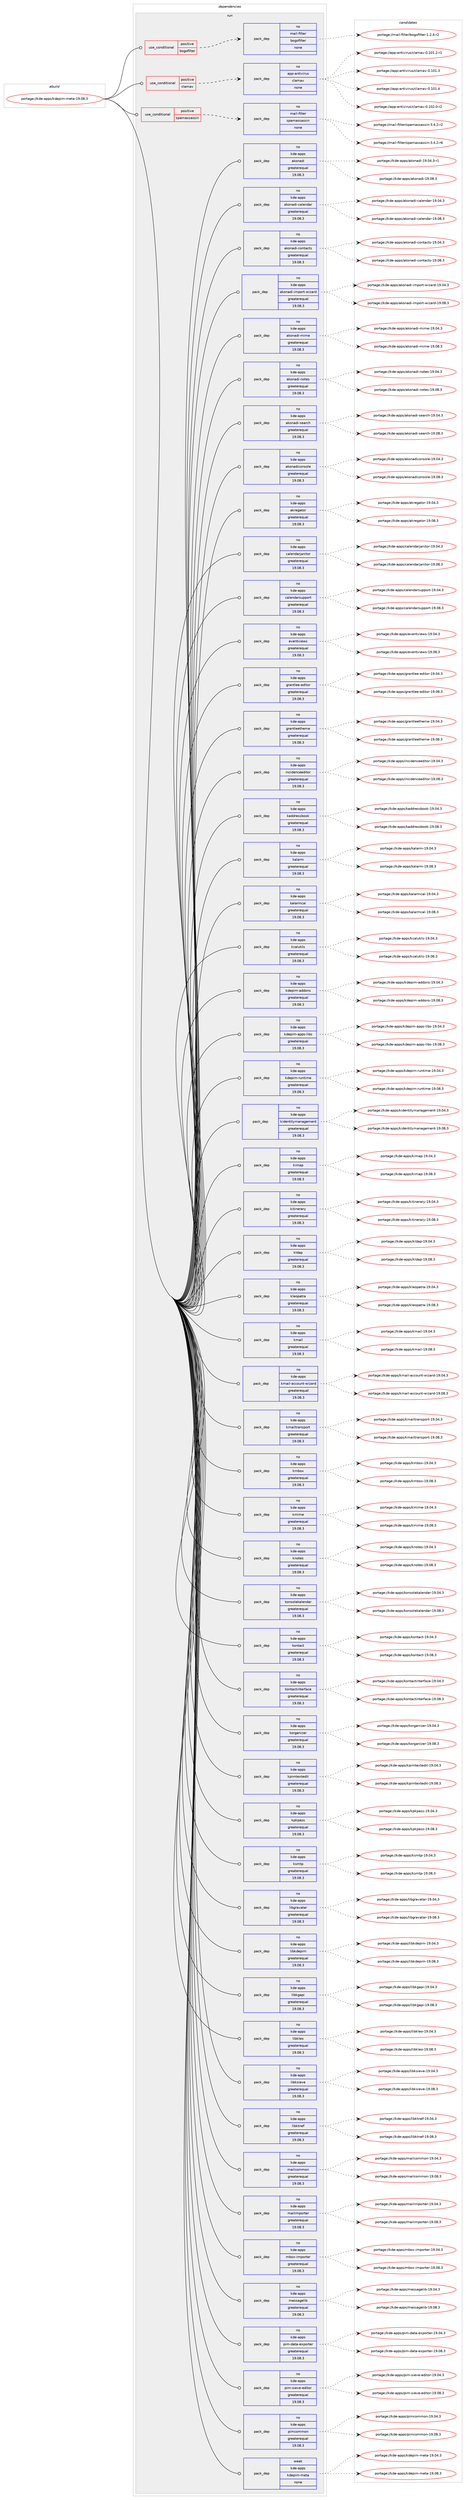 digraph prolog {

# *************
# Graph options
# *************

newrank=true;
concentrate=true;
compound=true;
graph [rankdir=LR,fontname=Helvetica,fontsize=10,ranksep=1.5];#, ranksep=2.5, nodesep=0.2];
edge  [arrowhead=vee];
node  [fontname=Helvetica,fontsize=10];

# **********
# The ebuild
# **********

subgraph cluster_leftcol {
color=gray;
rank=same;
label=<<i>ebuild</i>>;
id [label="portage://kde-apps/kdepim-meta-19.08.3", color=red, width=4, href="../kde-apps/kdepim-meta-19.08.3.svg"];
}

# ****************
# The dependencies
# ****************

subgraph cluster_midcol {
color=gray;
label=<<i>dependencies</i>>;
subgraph cluster_compile {
fillcolor="#eeeeee";
style=filled;
label=<<i>compile</i>>;
}
subgraph cluster_compileandrun {
fillcolor="#eeeeee";
style=filled;
label=<<i>compile and run</i>>;
}
subgraph cluster_run {
fillcolor="#eeeeee";
style=filled;
label=<<i>run</i>>;
subgraph cond75119 {
dependency288712 [label=<<TABLE BORDER="0" CELLBORDER="1" CELLSPACING="0" CELLPADDING="4"><TR><TD ROWSPAN="3" CELLPADDING="10">use_conditional</TD></TR><TR><TD>positive</TD></TR><TR><TD>bogofilter</TD></TR></TABLE>>, shape=none, color=red];
subgraph pack209267 {
dependency288713 [label=<<TABLE BORDER="0" CELLBORDER="1" CELLSPACING="0" CELLPADDING="4" WIDTH="220"><TR><TD ROWSPAN="6" CELLPADDING="30">pack_dep</TD></TR><TR><TD WIDTH="110">no</TD></TR><TR><TD>mail-filter</TD></TR><TR><TD>bogofilter</TD></TR><TR><TD>none</TD></TR><TR><TD></TD></TR></TABLE>>, shape=none, color=blue];
}
dependency288712:e -> dependency288713:w [weight=20,style="dashed",arrowhead="vee"];
}
id:e -> dependency288712:w [weight=20,style="solid",arrowhead="odot"];
subgraph cond75120 {
dependency288714 [label=<<TABLE BORDER="0" CELLBORDER="1" CELLSPACING="0" CELLPADDING="4"><TR><TD ROWSPAN="3" CELLPADDING="10">use_conditional</TD></TR><TR><TD>positive</TD></TR><TR><TD>clamav</TD></TR></TABLE>>, shape=none, color=red];
subgraph pack209268 {
dependency288715 [label=<<TABLE BORDER="0" CELLBORDER="1" CELLSPACING="0" CELLPADDING="4" WIDTH="220"><TR><TD ROWSPAN="6" CELLPADDING="30">pack_dep</TD></TR><TR><TD WIDTH="110">no</TD></TR><TR><TD>app-antivirus</TD></TR><TR><TD>clamav</TD></TR><TR><TD>none</TD></TR><TR><TD></TD></TR></TABLE>>, shape=none, color=blue];
}
dependency288714:e -> dependency288715:w [weight=20,style="dashed",arrowhead="vee"];
}
id:e -> dependency288714:w [weight=20,style="solid",arrowhead="odot"];
subgraph cond75121 {
dependency288716 [label=<<TABLE BORDER="0" CELLBORDER="1" CELLSPACING="0" CELLPADDING="4"><TR><TD ROWSPAN="3" CELLPADDING="10">use_conditional</TD></TR><TR><TD>positive</TD></TR><TR><TD>spamassassin</TD></TR></TABLE>>, shape=none, color=red];
subgraph pack209269 {
dependency288717 [label=<<TABLE BORDER="0" CELLBORDER="1" CELLSPACING="0" CELLPADDING="4" WIDTH="220"><TR><TD ROWSPAN="6" CELLPADDING="30">pack_dep</TD></TR><TR><TD WIDTH="110">no</TD></TR><TR><TD>mail-filter</TD></TR><TR><TD>spamassassin</TD></TR><TR><TD>none</TD></TR><TR><TD></TD></TR></TABLE>>, shape=none, color=blue];
}
dependency288716:e -> dependency288717:w [weight=20,style="dashed",arrowhead="vee"];
}
id:e -> dependency288716:w [weight=20,style="solid",arrowhead="odot"];
subgraph pack209270 {
dependency288718 [label=<<TABLE BORDER="0" CELLBORDER="1" CELLSPACING="0" CELLPADDING="4" WIDTH="220"><TR><TD ROWSPAN="6" CELLPADDING="30">pack_dep</TD></TR><TR><TD WIDTH="110">no</TD></TR><TR><TD>kde-apps</TD></TR><TR><TD>akonadi</TD></TR><TR><TD>greaterequal</TD></TR><TR><TD>19.08.3</TD></TR></TABLE>>, shape=none, color=blue];
}
id:e -> dependency288718:w [weight=20,style="solid",arrowhead="odot"];
subgraph pack209271 {
dependency288719 [label=<<TABLE BORDER="0" CELLBORDER="1" CELLSPACING="0" CELLPADDING="4" WIDTH="220"><TR><TD ROWSPAN="6" CELLPADDING="30">pack_dep</TD></TR><TR><TD WIDTH="110">no</TD></TR><TR><TD>kde-apps</TD></TR><TR><TD>akonadi-calendar</TD></TR><TR><TD>greaterequal</TD></TR><TR><TD>19.08.3</TD></TR></TABLE>>, shape=none, color=blue];
}
id:e -> dependency288719:w [weight=20,style="solid",arrowhead="odot"];
subgraph pack209272 {
dependency288720 [label=<<TABLE BORDER="0" CELLBORDER="1" CELLSPACING="0" CELLPADDING="4" WIDTH="220"><TR><TD ROWSPAN="6" CELLPADDING="30">pack_dep</TD></TR><TR><TD WIDTH="110">no</TD></TR><TR><TD>kde-apps</TD></TR><TR><TD>akonadi-contacts</TD></TR><TR><TD>greaterequal</TD></TR><TR><TD>19.08.3</TD></TR></TABLE>>, shape=none, color=blue];
}
id:e -> dependency288720:w [weight=20,style="solid",arrowhead="odot"];
subgraph pack209273 {
dependency288721 [label=<<TABLE BORDER="0" CELLBORDER="1" CELLSPACING="0" CELLPADDING="4" WIDTH="220"><TR><TD ROWSPAN="6" CELLPADDING="30">pack_dep</TD></TR><TR><TD WIDTH="110">no</TD></TR><TR><TD>kde-apps</TD></TR><TR><TD>akonadi-import-wizard</TD></TR><TR><TD>greaterequal</TD></TR><TR><TD>19.08.3</TD></TR></TABLE>>, shape=none, color=blue];
}
id:e -> dependency288721:w [weight=20,style="solid",arrowhead="odot"];
subgraph pack209274 {
dependency288722 [label=<<TABLE BORDER="0" CELLBORDER="1" CELLSPACING="0" CELLPADDING="4" WIDTH="220"><TR><TD ROWSPAN="6" CELLPADDING="30">pack_dep</TD></TR><TR><TD WIDTH="110">no</TD></TR><TR><TD>kde-apps</TD></TR><TR><TD>akonadi-mime</TD></TR><TR><TD>greaterequal</TD></TR><TR><TD>19.08.3</TD></TR></TABLE>>, shape=none, color=blue];
}
id:e -> dependency288722:w [weight=20,style="solid",arrowhead="odot"];
subgraph pack209275 {
dependency288723 [label=<<TABLE BORDER="0" CELLBORDER="1" CELLSPACING="0" CELLPADDING="4" WIDTH="220"><TR><TD ROWSPAN="6" CELLPADDING="30">pack_dep</TD></TR><TR><TD WIDTH="110">no</TD></TR><TR><TD>kde-apps</TD></TR><TR><TD>akonadi-notes</TD></TR><TR><TD>greaterequal</TD></TR><TR><TD>19.08.3</TD></TR></TABLE>>, shape=none, color=blue];
}
id:e -> dependency288723:w [weight=20,style="solid",arrowhead="odot"];
subgraph pack209276 {
dependency288724 [label=<<TABLE BORDER="0" CELLBORDER="1" CELLSPACING="0" CELLPADDING="4" WIDTH="220"><TR><TD ROWSPAN="6" CELLPADDING="30">pack_dep</TD></TR><TR><TD WIDTH="110">no</TD></TR><TR><TD>kde-apps</TD></TR><TR><TD>akonadi-search</TD></TR><TR><TD>greaterequal</TD></TR><TR><TD>19.08.3</TD></TR></TABLE>>, shape=none, color=blue];
}
id:e -> dependency288724:w [weight=20,style="solid",arrowhead="odot"];
subgraph pack209277 {
dependency288725 [label=<<TABLE BORDER="0" CELLBORDER="1" CELLSPACING="0" CELLPADDING="4" WIDTH="220"><TR><TD ROWSPAN="6" CELLPADDING="30">pack_dep</TD></TR><TR><TD WIDTH="110">no</TD></TR><TR><TD>kde-apps</TD></TR><TR><TD>akonadiconsole</TD></TR><TR><TD>greaterequal</TD></TR><TR><TD>19.08.3</TD></TR></TABLE>>, shape=none, color=blue];
}
id:e -> dependency288725:w [weight=20,style="solid",arrowhead="odot"];
subgraph pack209278 {
dependency288726 [label=<<TABLE BORDER="0" CELLBORDER="1" CELLSPACING="0" CELLPADDING="4" WIDTH="220"><TR><TD ROWSPAN="6" CELLPADDING="30">pack_dep</TD></TR><TR><TD WIDTH="110">no</TD></TR><TR><TD>kde-apps</TD></TR><TR><TD>akregator</TD></TR><TR><TD>greaterequal</TD></TR><TR><TD>19.08.3</TD></TR></TABLE>>, shape=none, color=blue];
}
id:e -> dependency288726:w [weight=20,style="solid",arrowhead="odot"];
subgraph pack209279 {
dependency288727 [label=<<TABLE BORDER="0" CELLBORDER="1" CELLSPACING="0" CELLPADDING="4" WIDTH="220"><TR><TD ROWSPAN="6" CELLPADDING="30">pack_dep</TD></TR><TR><TD WIDTH="110">no</TD></TR><TR><TD>kde-apps</TD></TR><TR><TD>calendarjanitor</TD></TR><TR><TD>greaterequal</TD></TR><TR><TD>19.08.3</TD></TR></TABLE>>, shape=none, color=blue];
}
id:e -> dependency288727:w [weight=20,style="solid",arrowhead="odot"];
subgraph pack209280 {
dependency288728 [label=<<TABLE BORDER="0" CELLBORDER="1" CELLSPACING="0" CELLPADDING="4" WIDTH="220"><TR><TD ROWSPAN="6" CELLPADDING="30">pack_dep</TD></TR><TR><TD WIDTH="110">no</TD></TR><TR><TD>kde-apps</TD></TR><TR><TD>calendarsupport</TD></TR><TR><TD>greaterequal</TD></TR><TR><TD>19.08.3</TD></TR></TABLE>>, shape=none, color=blue];
}
id:e -> dependency288728:w [weight=20,style="solid",arrowhead="odot"];
subgraph pack209281 {
dependency288729 [label=<<TABLE BORDER="0" CELLBORDER="1" CELLSPACING="0" CELLPADDING="4" WIDTH="220"><TR><TD ROWSPAN="6" CELLPADDING="30">pack_dep</TD></TR><TR><TD WIDTH="110">no</TD></TR><TR><TD>kde-apps</TD></TR><TR><TD>eventviews</TD></TR><TR><TD>greaterequal</TD></TR><TR><TD>19.08.3</TD></TR></TABLE>>, shape=none, color=blue];
}
id:e -> dependency288729:w [weight=20,style="solid",arrowhead="odot"];
subgraph pack209282 {
dependency288730 [label=<<TABLE BORDER="0" CELLBORDER="1" CELLSPACING="0" CELLPADDING="4" WIDTH="220"><TR><TD ROWSPAN="6" CELLPADDING="30">pack_dep</TD></TR><TR><TD WIDTH="110">no</TD></TR><TR><TD>kde-apps</TD></TR><TR><TD>grantlee-editor</TD></TR><TR><TD>greaterequal</TD></TR><TR><TD>19.08.3</TD></TR></TABLE>>, shape=none, color=blue];
}
id:e -> dependency288730:w [weight=20,style="solid",arrowhead="odot"];
subgraph pack209283 {
dependency288731 [label=<<TABLE BORDER="0" CELLBORDER="1" CELLSPACING="0" CELLPADDING="4" WIDTH="220"><TR><TD ROWSPAN="6" CELLPADDING="30">pack_dep</TD></TR><TR><TD WIDTH="110">no</TD></TR><TR><TD>kde-apps</TD></TR><TR><TD>grantleetheme</TD></TR><TR><TD>greaterequal</TD></TR><TR><TD>19.08.3</TD></TR></TABLE>>, shape=none, color=blue];
}
id:e -> dependency288731:w [weight=20,style="solid",arrowhead="odot"];
subgraph pack209284 {
dependency288732 [label=<<TABLE BORDER="0" CELLBORDER="1" CELLSPACING="0" CELLPADDING="4" WIDTH="220"><TR><TD ROWSPAN="6" CELLPADDING="30">pack_dep</TD></TR><TR><TD WIDTH="110">no</TD></TR><TR><TD>kde-apps</TD></TR><TR><TD>incidenceeditor</TD></TR><TR><TD>greaterequal</TD></TR><TR><TD>19.08.3</TD></TR></TABLE>>, shape=none, color=blue];
}
id:e -> dependency288732:w [weight=20,style="solid",arrowhead="odot"];
subgraph pack209285 {
dependency288733 [label=<<TABLE BORDER="0" CELLBORDER="1" CELLSPACING="0" CELLPADDING="4" WIDTH="220"><TR><TD ROWSPAN="6" CELLPADDING="30">pack_dep</TD></TR><TR><TD WIDTH="110">no</TD></TR><TR><TD>kde-apps</TD></TR><TR><TD>kaddressbook</TD></TR><TR><TD>greaterequal</TD></TR><TR><TD>19.08.3</TD></TR></TABLE>>, shape=none, color=blue];
}
id:e -> dependency288733:w [weight=20,style="solid",arrowhead="odot"];
subgraph pack209286 {
dependency288734 [label=<<TABLE BORDER="0" CELLBORDER="1" CELLSPACING="0" CELLPADDING="4" WIDTH="220"><TR><TD ROWSPAN="6" CELLPADDING="30">pack_dep</TD></TR><TR><TD WIDTH="110">no</TD></TR><TR><TD>kde-apps</TD></TR><TR><TD>kalarm</TD></TR><TR><TD>greaterequal</TD></TR><TR><TD>19.08.3</TD></TR></TABLE>>, shape=none, color=blue];
}
id:e -> dependency288734:w [weight=20,style="solid",arrowhead="odot"];
subgraph pack209287 {
dependency288735 [label=<<TABLE BORDER="0" CELLBORDER="1" CELLSPACING="0" CELLPADDING="4" WIDTH="220"><TR><TD ROWSPAN="6" CELLPADDING="30">pack_dep</TD></TR><TR><TD WIDTH="110">no</TD></TR><TR><TD>kde-apps</TD></TR><TR><TD>kalarmcal</TD></TR><TR><TD>greaterequal</TD></TR><TR><TD>19.08.3</TD></TR></TABLE>>, shape=none, color=blue];
}
id:e -> dependency288735:w [weight=20,style="solid",arrowhead="odot"];
subgraph pack209288 {
dependency288736 [label=<<TABLE BORDER="0" CELLBORDER="1" CELLSPACING="0" CELLPADDING="4" WIDTH="220"><TR><TD ROWSPAN="6" CELLPADDING="30">pack_dep</TD></TR><TR><TD WIDTH="110">no</TD></TR><TR><TD>kde-apps</TD></TR><TR><TD>kcalutils</TD></TR><TR><TD>greaterequal</TD></TR><TR><TD>19.08.3</TD></TR></TABLE>>, shape=none, color=blue];
}
id:e -> dependency288736:w [weight=20,style="solid",arrowhead="odot"];
subgraph pack209289 {
dependency288737 [label=<<TABLE BORDER="0" CELLBORDER="1" CELLSPACING="0" CELLPADDING="4" WIDTH="220"><TR><TD ROWSPAN="6" CELLPADDING="30">pack_dep</TD></TR><TR><TD WIDTH="110">no</TD></TR><TR><TD>kde-apps</TD></TR><TR><TD>kdepim-addons</TD></TR><TR><TD>greaterequal</TD></TR><TR><TD>19.08.3</TD></TR></TABLE>>, shape=none, color=blue];
}
id:e -> dependency288737:w [weight=20,style="solid",arrowhead="odot"];
subgraph pack209290 {
dependency288738 [label=<<TABLE BORDER="0" CELLBORDER="1" CELLSPACING="0" CELLPADDING="4" WIDTH="220"><TR><TD ROWSPAN="6" CELLPADDING="30">pack_dep</TD></TR><TR><TD WIDTH="110">no</TD></TR><TR><TD>kde-apps</TD></TR><TR><TD>kdepim-apps-libs</TD></TR><TR><TD>greaterequal</TD></TR><TR><TD>19.08.3</TD></TR></TABLE>>, shape=none, color=blue];
}
id:e -> dependency288738:w [weight=20,style="solid",arrowhead="odot"];
subgraph pack209291 {
dependency288739 [label=<<TABLE BORDER="0" CELLBORDER="1" CELLSPACING="0" CELLPADDING="4" WIDTH="220"><TR><TD ROWSPAN="6" CELLPADDING="30">pack_dep</TD></TR><TR><TD WIDTH="110">no</TD></TR><TR><TD>kde-apps</TD></TR><TR><TD>kdepim-runtime</TD></TR><TR><TD>greaterequal</TD></TR><TR><TD>19.08.3</TD></TR></TABLE>>, shape=none, color=blue];
}
id:e -> dependency288739:w [weight=20,style="solid",arrowhead="odot"];
subgraph pack209292 {
dependency288740 [label=<<TABLE BORDER="0" CELLBORDER="1" CELLSPACING="0" CELLPADDING="4" WIDTH="220"><TR><TD ROWSPAN="6" CELLPADDING="30">pack_dep</TD></TR><TR><TD WIDTH="110">no</TD></TR><TR><TD>kde-apps</TD></TR><TR><TD>kidentitymanagement</TD></TR><TR><TD>greaterequal</TD></TR><TR><TD>19.08.3</TD></TR></TABLE>>, shape=none, color=blue];
}
id:e -> dependency288740:w [weight=20,style="solid",arrowhead="odot"];
subgraph pack209293 {
dependency288741 [label=<<TABLE BORDER="0" CELLBORDER="1" CELLSPACING="0" CELLPADDING="4" WIDTH="220"><TR><TD ROWSPAN="6" CELLPADDING="30">pack_dep</TD></TR><TR><TD WIDTH="110">no</TD></TR><TR><TD>kde-apps</TD></TR><TR><TD>kimap</TD></TR><TR><TD>greaterequal</TD></TR><TR><TD>19.08.3</TD></TR></TABLE>>, shape=none, color=blue];
}
id:e -> dependency288741:w [weight=20,style="solid",arrowhead="odot"];
subgraph pack209294 {
dependency288742 [label=<<TABLE BORDER="0" CELLBORDER="1" CELLSPACING="0" CELLPADDING="4" WIDTH="220"><TR><TD ROWSPAN="6" CELLPADDING="30">pack_dep</TD></TR><TR><TD WIDTH="110">no</TD></TR><TR><TD>kde-apps</TD></TR><TR><TD>kitinerary</TD></TR><TR><TD>greaterequal</TD></TR><TR><TD>19.08.3</TD></TR></TABLE>>, shape=none, color=blue];
}
id:e -> dependency288742:w [weight=20,style="solid",arrowhead="odot"];
subgraph pack209295 {
dependency288743 [label=<<TABLE BORDER="0" CELLBORDER="1" CELLSPACING="0" CELLPADDING="4" WIDTH="220"><TR><TD ROWSPAN="6" CELLPADDING="30">pack_dep</TD></TR><TR><TD WIDTH="110">no</TD></TR><TR><TD>kde-apps</TD></TR><TR><TD>kldap</TD></TR><TR><TD>greaterequal</TD></TR><TR><TD>19.08.3</TD></TR></TABLE>>, shape=none, color=blue];
}
id:e -> dependency288743:w [weight=20,style="solid",arrowhead="odot"];
subgraph pack209296 {
dependency288744 [label=<<TABLE BORDER="0" CELLBORDER="1" CELLSPACING="0" CELLPADDING="4" WIDTH="220"><TR><TD ROWSPAN="6" CELLPADDING="30">pack_dep</TD></TR><TR><TD WIDTH="110">no</TD></TR><TR><TD>kde-apps</TD></TR><TR><TD>kleopatra</TD></TR><TR><TD>greaterequal</TD></TR><TR><TD>19.08.3</TD></TR></TABLE>>, shape=none, color=blue];
}
id:e -> dependency288744:w [weight=20,style="solid",arrowhead="odot"];
subgraph pack209297 {
dependency288745 [label=<<TABLE BORDER="0" CELLBORDER="1" CELLSPACING="0" CELLPADDING="4" WIDTH="220"><TR><TD ROWSPAN="6" CELLPADDING="30">pack_dep</TD></TR><TR><TD WIDTH="110">no</TD></TR><TR><TD>kde-apps</TD></TR><TR><TD>kmail</TD></TR><TR><TD>greaterequal</TD></TR><TR><TD>19.08.3</TD></TR></TABLE>>, shape=none, color=blue];
}
id:e -> dependency288745:w [weight=20,style="solid",arrowhead="odot"];
subgraph pack209298 {
dependency288746 [label=<<TABLE BORDER="0" CELLBORDER="1" CELLSPACING="0" CELLPADDING="4" WIDTH="220"><TR><TD ROWSPAN="6" CELLPADDING="30">pack_dep</TD></TR><TR><TD WIDTH="110">no</TD></TR><TR><TD>kde-apps</TD></TR><TR><TD>kmail-account-wizard</TD></TR><TR><TD>greaterequal</TD></TR><TR><TD>19.08.3</TD></TR></TABLE>>, shape=none, color=blue];
}
id:e -> dependency288746:w [weight=20,style="solid",arrowhead="odot"];
subgraph pack209299 {
dependency288747 [label=<<TABLE BORDER="0" CELLBORDER="1" CELLSPACING="0" CELLPADDING="4" WIDTH="220"><TR><TD ROWSPAN="6" CELLPADDING="30">pack_dep</TD></TR><TR><TD WIDTH="110">no</TD></TR><TR><TD>kde-apps</TD></TR><TR><TD>kmailtransport</TD></TR><TR><TD>greaterequal</TD></TR><TR><TD>19.08.3</TD></TR></TABLE>>, shape=none, color=blue];
}
id:e -> dependency288747:w [weight=20,style="solid",arrowhead="odot"];
subgraph pack209300 {
dependency288748 [label=<<TABLE BORDER="0" CELLBORDER="1" CELLSPACING="0" CELLPADDING="4" WIDTH="220"><TR><TD ROWSPAN="6" CELLPADDING="30">pack_dep</TD></TR><TR><TD WIDTH="110">no</TD></TR><TR><TD>kde-apps</TD></TR><TR><TD>kmbox</TD></TR><TR><TD>greaterequal</TD></TR><TR><TD>19.08.3</TD></TR></TABLE>>, shape=none, color=blue];
}
id:e -> dependency288748:w [weight=20,style="solid",arrowhead="odot"];
subgraph pack209301 {
dependency288749 [label=<<TABLE BORDER="0" CELLBORDER="1" CELLSPACING="0" CELLPADDING="4" WIDTH="220"><TR><TD ROWSPAN="6" CELLPADDING="30">pack_dep</TD></TR><TR><TD WIDTH="110">no</TD></TR><TR><TD>kde-apps</TD></TR><TR><TD>kmime</TD></TR><TR><TD>greaterequal</TD></TR><TR><TD>19.08.3</TD></TR></TABLE>>, shape=none, color=blue];
}
id:e -> dependency288749:w [weight=20,style="solid",arrowhead="odot"];
subgraph pack209302 {
dependency288750 [label=<<TABLE BORDER="0" CELLBORDER="1" CELLSPACING="0" CELLPADDING="4" WIDTH="220"><TR><TD ROWSPAN="6" CELLPADDING="30">pack_dep</TD></TR><TR><TD WIDTH="110">no</TD></TR><TR><TD>kde-apps</TD></TR><TR><TD>knotes</TD></TR><TR><TD>greaterequal</TD></TR><TR><TD>19.08.3</TD></TR></TABLE>>, shape=none, color=blue];
}
id:e -> dependency288750:w [weight=20,style="solid",arrowhead="odot"];
subgraph pack209303 {
dependency288751 [label=<<TABLE BORDER="0" CELLBORDER="1" CELLSPACING="0" CELLPADDING="4" WIDTH="220"><TR><TD ROWSPAN="6" CELLPADDING="30">pack_dep</TD></TR><TR><TD WIDTH="110">no</TD></TR><TR><TD>kde-apps</TD></TR><TR><TD>konsolekalendar</TD></TR><TR><TD>greaterequal</TD></TR><TR><TD>19.08.3</TD></TR></TABLE>>, shape=none, color=blue];
}
id:e -> dependency288751:w [weight=20,style="solid",arrowhead="odot"];
subgraph pack209304 {
dependency288752 [label=<<TABLE BORDER="0" CELLBORDER="1" CELLSPACING="0" CELLPADDING="4" WIDTH="220"><TR><TD ROWSPAN="6" CELLPADDING="30">pack_dep</TD></TR><TR><TD WIDTH="110">no</TD></TR><TR><TD>kde-apps</TD></TR><TR><TD>kontact</TD></TR><TR><TD>greaterequal</TD></TR><TR><TD>19.08.3</TD></TR></TABLE>>, shape=none, color=blue];
}
id:e -> dependency288752:w [weight=20,style="solid",arrowhead="odot"];
subgraph pack209305 {
dependency288753 [label=<<TABLE BORDER="0" CELLBORDER="1" CELLSPACING="0" CELLPADDING="4" WIDTH="220"><TR><TD ROWSPAN="6" CELLPADDING="30">pack_dep</TD></TR><TR><TD WIDTH="110">no</TD></TR><TR><TD>kde-apps</TD></TR><TR><TD>kontactinterface</TD></TR><TR><TD>greaterequal</TD></TR><TR><TD>19.08.3</TD></TR></TABLE>>, shape=none, color=blue];
}
id:e -> dependency288753:w [weight=20,style="solid",arrowhead="odot"];
subgraph pack209306 {
dependency288754 [label=<<TABLE BORDER="0" CELLBORDER="1" CELLSPACING="0" CELLPADDING="4" WIDTH="220"><TR><TD ROWSPAN="6" CELLPADDING="30">pack_dep</TD></TR><TR><TD WIDTH="110">no</TD></TR><TR><TD>kde-apps</TD></TR><TR><TD>korganizer</TD></TR><TR><TD>greaterequal</TD></TR><TR><TD>19.08.3</TD></TR></TABLE>>, shape=none, color=blue];
}
id:e -> dependency288754:w [weight=20,style="solid",arrowhead="odot"];
subgraph pack209307 {
dependency288755 [label=<<TABLE BORDER="0" CELLBORDER="1" CELLSPACING="0" CELLPADDING="4" WIDTH="220"><TR><TD ROWSPAN="6" CELLPADDING="30">pack_dep</TD></TR><TR><TD WIDTH="110">no</TD></TR><TR><TD>kde-apps</TD></TR><TR><TD>kpimtextedit</TD></TR><TR><TD>greaterequal</TD></TR><TR><TD>19.08.3</TD></TR></TABLE>>, shape=none, color=blue];
}
id:e -> dependency288755:w [weight=20,style="solid",arrowhead="odot"];
subgraph pack209308 {
dependency288756 [label=<<TABLE BORDER="0" CELLBORDER="1" CELLSPACING="0" CELLPADDING="4" WIDTH="220"><TR><TD ROWSPAN="6" CELLPADDING="30">pack_dep</TD></TR><TR><TD WIDTH="110">no</TD></TR><TR><TD>kde-apps</TD></TR><TR><TD>kpkpass</TD></TR><TR><TD>greaterequal</TD></TR><TR><TD>19.08.3</TD></TR></TABLE>>, shape=none, color=blue];
}
id:e -> dependency288756:w [weight=20,style="solid",arrowhead="odot"];
subgraph pack209309 {
dependency288757 [label=<<TABLE BORDER="0" CELLBORDER="1" CELLSPACING="0" CELLPADDING="4" WIDTH="220"><TR><TD ROWSPAN="6" CELLPADDING="30">pack_dep</TD></TR><TR><TD WIDTH="110">no</TD></TR><TR><TD>kde-apps</TD></TR><TR><TD>ksmtp</TD></TR><TR><TD>greaterequal</TD></TR><TR><TD>19.08.3</TD></TR></TABLE>>, shape=none, color=blue];
}
id:e -> dependency288757:w [weight=20,style="solid",arrowhead="odot"];
subgraph pack209310 {
dependency288758 [label=<<TABLE BORDER="0" CELLBORDER="1" CELLSPACING="0" CELLPADDING="4" WIDTH="220"><TR><TD ROWSPAN="6" CELLPADDING="30">pack_dep</TD></TR><TR><TD WIDTH="110">no</TD></TR><TR><TD>kde-apps</TD></TR><TR><TD>libgravatar</TD></TR><TR><TD>greaterequal</TD></TR><TR><TD>19.08.3</TD></TR></TABLE>>, shape=none, color=blue];
}
id:e -> dependency288758:w [weight=20,style="solid",arrowhead="odot"];
subgraph pack209311 {
dependency288759 [label=<<TABLE BORDER="0" CELLBORDER="1" CELLSPACING="0" CELLPADDING="4" WIDTH="220"><TR><TD ROWSPAN="6" CELLPADDING="30">pack_dep</TD></TR><TR><TD WIDTH="110">no</TD></TR><TR><TD>kde-apps</TD></TR><TR><TD>libkdepim</TD></TR><TR><TD>greaterequal</TD></TR><TR><TD>19.08.3</TD></TR></TABLE>>, shape=none, color=blue];
}
id:e -> dependency288759:w [weight=20,style="solid",arrowhead="odot"];
subgraph pack209312 {
dependency288760 [label=<<TABLE BORDER="0" CELLBORDER="1" CELLSPACING="0" CELLPADDING="4" WIDTH="220"><TR><TD ROWSPAN="6" CELLPADDING="30">pack_dep</TD></TR><TR><TD WIDTH="110">no</TD></TR><TR><TD>kde-apps</TD></TR><TR><TD>libkgapi</TD></TR><TR><TD>greaterequal</TD></TR><TR><TD>19.08.3</TD></TR></TABLE>>, shape=none, color=blue];
}
id:e -> dependency288760:w [weight=20,style="solid",arrowhead="odot"];
subgraph pack209313 {
dependency288761 [label=<<TABLE BORDER="0" CELLBORDER="1" CELLSPACING="0" CELLPADDING="4" WIDTH="220"><TR><TD ROWSPAN="6" CELLPADDING="30">pack_dep</TD></TR><TR><TD WIDTH="110">no</TD></TR><TR><TD>kde-apps</TD></TR><TR><TD>libkleo</TD></TR><TR><TD>greaterequal</TD></TR><TR><TD>19.08.3</TD></TR></TABLE>>, shape=none, color=blue];
}
id:e -> dependency288761:w [weight=20,style="solid",arrowhead="odot"];
subgraph pack209314 {
dependency288762 [label=<<TABLE BORDER="0" CELLBORDER="1" CELLSPACING="0" CELLPADDING="4" WIDTH="220"><TR><TD ROWSPAN="6" CELLPADDING="30">pack_dep</TD></TR><TR><TD WIDTH="110">no</TD></TR><TR><TD>kde-apps</TD></TR><TR><TD>libksieve</TD></TR><TR><TD>greaterequal</TD></TR><TR><TD>19.08.3</TD></TR></TABLE>>, shape=none, color=blue];
}
id:e -> dependency288762:w [weight=20,style="solid",arrowhead="odot"];
subgraph pack209315 {
dependency288763 [label=<<TABLE BORDER="0" CELLBORDER="1" CELLSPACING="0" CELLPADDING="4" WIDTH="220"><TR><TD ROWSPAN="6" CELLPADDING="30">pack_dep</TD></TR><TR><TD WIDTH="110">no</TD></TR><TR><TD>kde-apps</TD></TR><TR><TD>libktnef</TD></TR><TR><TD>greaterequal</TD></TR><TR><TD>19.08.3</TD></TR></TABLE>>, shape=none, color=blue];
}
id:e -> dependency288763:w [weight=20,style="solid",arrowhead="odot"];
subgraph pack209316 {
dependency288764 [label=<<TABLE BORDER="0" CELLBORDER="1" CELLSPACING="0" CELLPADDING="4" WIDTH="220"><TR><TD ROWSPAN="6" CELLPADDING="30">pack_dep</TD></TR><TR><TD WIDTH="110">no</TD></TR><TR><TD>kde-apps</TD></TR><TR><TD>mailcommon</TD></TR><TR><TD>greaterequal</TD></TR><TR><TD>19.08.3</TD></TR></TABLE>>, shape=none, color=blue];
}
id:e -> dependency288764:w [weight=20,style="solid",arrowhead="odot"];
subgraph pack209317 {
dependency288765 [label=<<TABLE BORDER="0" CELLBORDER="1" CELLSPACING="0" CELLPADDING="4" WIDTH="220"><TR><TD ROWSPAN="6" CELLPADDING="30">pack_dep</TD></TR><TR><TD WIDTH="110">no</TD></TR><TR><TD>kde-apps</TD></TR><TR><TD>mailimporter</TD></TR><TR><TD>greaterequal</TD></TR><TR><TD>19.08.3</TD></TR></TABLE>>, shape=none, color=blue];
}
id:e -> dependency288765:w [weight=20,style="solid",arrowhead="odot"];
subgraph pack209318 {
dependency288766 [label=<<TABLE BORDER="0" CELLBORDER="1" CELLSPACING="0" CELLPADDING="4" WIDTH="220"><TR><TD ROWSPAN="6" CELLPADDING="30">pack_dep</TD></TR><TR><TD WIDTH="110">no</TD></TR><TR><TD>kde-apps</TD></TR><TR><TD>mbox-importer</TD></TR><TR><TD>greaterequal</TD></TR><TR><TD>19.08.3</TD></TR></TABLE>>, shape=none, color=blue];
}
id:e -> dependency288766:w [weight=20,style="solid",arrowhead="odot"];
subgraph pack209319 {
dependency288767 [label=<<TABLE BORDER="0" CELLBORDER="1" CELLSPACING="0" CELLPADDING="4" WIDTH="220"><TR><TD ROWSPAN="6" CELLPADDING="30">pack_dep</TD></TR><TR><TD WIDTH="110">no</TD></TR><TR><TD>kde-apps</TD></TR><TR><TD>messagelib</TD></TR><TR><TD>greaterequal</TD></TR><TR><TD>19.08.3</TD></TR></TABLE>>, shape=none, color=blue];
}
id:e -> dependency288767:w [weight=20,style="solid",arrowhead="odot"];
subgraph pack209320 {
dependency288768 [label=<<TABLE BORDER="0" CELLBORDER="1" CELLSPACING="0" CELLPADDING="4" WIDTH="220"><TR><TD ROWSPAN="6" CELLPADDING="30">pack_dep</TD></TR><TR><TD WIDTH="110">no</TD></TR><TR><TD>kde-apps</TD></TR><TR><TD>pim-data-exporter</TD></TR><TR><TD>greaterequal</TD></TR><TR><TD>19.08.3</TD></TR></TABLE>>, shape=none, color=blue];
}
id:e -> dependency288768:w [weight=20,style="solid",arrowhead="odot"];
subgraph pack209321 {
dependency288769 [label=<<TABLE BORDER="0" CELLBORDER="1" CELLSPACING="0" CELLPADDING="4" WIDTH="220"><TR><TD ROWSPAN="6" CELLPADDING="30">pack_dep</TD></TR><TR><TD WIDTH="110">no</TD></TR><TR><TD>kde-apps</TD></TR><TR><TD>pim-sieve-editor</TD></TR><TR><TD>greaterequal</TD></TR><TR><TD>19.08.3</TD></TR></TABLE>>, shape=none, color=blue];
}
id:e -> dependency288769:w [weight=20,style="solid",arrowhead="odot"];
subgraph pack209322 {
dependency288770 [label=<<TABLE BORDER="0" CELLBORDER="1" CELLSPACING="0" CELLPADDING="4" WIDTH="220"><TR><TD ROWSPAN="6" CELLPADDING="30">pack_dep</TD></TR><TR><TD WIDTH="110">no</TD></TR><TR><TD>kde-apps</TD></TR><TR><TD>pimcommon</TD></TR><TR><TD>greaterequal</TD></TR><TR><TD>19.08.3</TD></TR></TABLE>>, shape=none, color=blue];
}
id:e -> dependency288770:w [weight=20,style="solid",arrowhead="odot"];
subgraph pack209323 {
dependency288771 [label=<<TABLE BORDER="0" CELLBORDER="1" CELLSPACING="0" CELLPADDING="4" WIDTH="220"><TR><TD ROWSPAN="6" CELLPADDING="30">pack_dep</TD></TR><TR><TD WIDTH="110">weak</TD></TR><TR><TD>kde-apps</TD></TR><TR><TD>kdepim-meta</TD></TR><TR><TD>none</TD></TR><TR><TD></TD></TR></TABLE>>, shape=none, color=blue];
}
id:e -> dependency288771:w [weight=20,style="solid",arrowhead="odot"];
}
}

# **************
# The candidates
# **************

subgraph cluster_choices {
rank=same;
color=gray;
label=<<i>candidates</i>>;

subgraph choice209267 {
color=black;
nodesep=1;
choiceportage109971051084510210510811610111447981111031111021051081161011144549465046524511450 [label="portage://mail-filter/bogofilter-1.2.4-r2", color=red, width=4,href="../mail-filter/bogofilter-1.2.4-r2.svg"];
dependency288713:e -> choiceportage109971051084510210510811610111447981111031111021051081161011144549465046524511450:w [style=dotted,weight="100"];
}
subgraph choice209268 {
color=black;
nodesep=1;
choiceportage9711211245971101161051181051141171154799108971099711845484649484946504511449 [label="portage://app-antivirus/clamav-0.101.2-r1", color=red, width=4,href="../app-antivirus/clamav-0.101.2-r1.svg"];
choiceportage971121124597110116105118105114117115479910897109971184548464948494651 [label="portage://app-antivirus/clamav-0.101.3", color=red, width=4,href="../app-antivirus/clamav-0.101.3.svg"];
choiceportage971121124597110116105118105114117115479910897109971184548464948494652 [label="portage://app-antivirus/clamav-0.101.4", color=red, width=4,href="../app-antivirus/clamav-0.101.4.svg"];
choiceportage9711211245971101161051181051141171154799108971099711845484649485046484511450 [label="portage://app-antivirus/clamav-0.102.0-r2", color=red, width=4,href="../app-antivirus/clamav-0.102.0-r2.svg"];
dependency288715:e -> choiceportage9711211245971101161051181051141171154799108971099711845484649484946504511449:w [style=dotted,weight="100"];
dependency288715:e -> choiceportage971121124597110116105118105114117115479910897109971184548464948494651:w [style=dotted,weight="100"];
dependency288715:e -> choiceportage971121124597110116105118105114117115479910897109971184548464948494652:w [style=dotted,weight="100"];
dependency288715:e -> choiceportage9711211245971101161051181051141171154799108971099711845484649485046484511450:w [style=dotted,weight="100"];
}
subgraph choice209269 {
color=black;
nodesep=1;
choiceportage1099710510845102105108116101114471151129710997115115971151151051104551465246504511450 [label="portage://mail-filter/spamassassin-3.4.2-r2", color=red, width=4,href="../mail-filter/spamassassin-3.4.2-r2.svg"];
choiceportage1099710510845102105108116101114471151129710997115115971151151051104551465246504511454 [label="portage://mail-filter/spamassassin-3.4.2-r6", color=red, width=4,href="../mail-filter/spamassassin-3.4.2-r6.svg"];
dependency288717:e -> choiceportage1099710510845102105108116101114471151129710997115115971151151051104551465246504511450:w [style=dotted,weight="100"];
dependency288717:e -> choiceportage1099710510845102105108116101114471151129710997115115971151151051104551465246504511454:w [style=dotted,weight="100"];
}
subgraph choice209270 {
color=black;
nodesep=1;
choiceportage107100101459711211211547971071111109710010545495746485246514511449 [label="portage://kde-apps/akonadi-19.04.3-r1", color=red, width=4,href="../kde-apps/akonadi-19.04.3-r1.svg"];
choiceportage10710010145971121121154797107111110971001054549574648564651 [label="portage://kde-apps/akonadi-19.08.3", color=red, width=4,href="../kde-apps/akonadi-19.08.3.svg"];
dependency288718:e -> choiceportage107100101459711211211547971071111109710010545495746485246514511449:w [style=dotted,weight="100"];
dependency288718:e -> choiceportage10710010145971121121154797107111110971001054549574648564651:w [style=dotted,weight="100"];
}
subgraph choice209271 {
color=black;
nodesep=1;
choiceportage1071001014597112112115479710711111097100105459997108101110100971144549574648524651 [label="portage://kde-apps/akonadi-calendar-19.04.3", color=red, width=4,href="../kde-apps/akonadi-calendar-19.04.3.svg"];
choiceportage1071001014597112112115479710711111097100105459997108101110100971144549574648564651 [label="portage://kde-apps/akonadi-calendar-19.08.3", color=red, width=4,href="../kde-apps/akonadi-calendar-19.08.3.svg"];
dependency288719:e -> choiceportage1071001014597112112115479710711111097100105459997108101110100971144549574648524651:w [style=dotted,weight="100"];
dependency288719:e -> choiceportage1071001014597112112115479710711111097100105459997108101110100971144549574648564651:w [style=dotted,weight="100"];
}
subgraph choice209272 {
color=black;
nodesep=1;
choiceportage1071001014597112112115479710711111097100105459911111011697991161154549574648524651 [label="portage://kde-apps/akonadi-contacts-19.04.3", color=red, width=4,href="../kde-apps/akonadi-contacts-19.04.3.svg"];
choiceportage1071001014597112112115479710711111097100105459911111011697991161154549574648564651 [label="portage://kde-apps/akonadi-contacts-19.08.3", color=red, width=4,href="../kde-apps/akonadi-contacts-19.08.3.svg"];
dependency288720:e -> choiceportage1071001014597112112115479710711111097100105459911111011697991161154549574648524651:w [style=dotted,weight="100"];
dependency288720:e -> choiceportage1071001014597112112115479710711111097100105459911111011697991161154549574648564651:w [style=dotted,weight="100"];
}
subgraph choice209273 {
color=black;
nodesep=1;
choiceportage10710010145971121121154797107111110971001054510510911211111411645119105122971141004549574648524651 [label="portage://kde-apps/akonadi-import-wizard-19.04.3", color=red, width=4,href="../kde-apps/akonadi-import-wizard-19.04.3.svg"];
choiceportage10710010145971121121154797107111110971001054510510911211111411645119105122971141004549574648564651 [label="portage://kde-apps/akonadi-import-wizard-19.08.3", color=red, width=4,href="../kde-apps/akonadi-import-wizard-19.08.3.svg"];
dependency288721:e -> choiceportage10710010145971121121154797107111110971001054510510911211111411645119105122971141004549574648524651:w [style=dotted,weight="100"];
dependency288721:e -> choiceportage10710010145971121121154797107111110971001054510510911211111411645119105122971141004549574648564651:w [style=dotted,weight="100"];
}
subgraph choice209274 {
color=black;
nodesep=1;
choiceportage1071001014597112112115479710711111097100105451091051091014549574648524651 [label="portage://kde-apps/akonadi-mime-19.04.3", color=red, width=4,href="../kde-apps/akonadi-mime-19.04.3.svg"];
choiceportage1071001014597112112115479710711111097100105451091051091014549574648564651 [label="portage://kde-apps/akonadi-mime-19.08.3", color=red, width=4,href="../kde-apps/akonadi-mime-19.08.3.svg"];
dependency288722:e -> choiceportage1071001014597112112115479710711111097100105451091051091014549574648524651:w [style=dotted,weight="100"];
dependency288722:e -> choiceportage1071001014597112112115479710711111097100105451091051091014549574648564651:w [style=dotted,weight="100"];
}
subgraph choice209275 {
color=black;
nodesep=1;
choiceportage1071001014597112112115479710711111097100105451101111161011154549574648524651 [label="portage://kde-apps/akonadi-notes-19.04.3", color=red, width=4,href="../kde-apps/akonadi-notes-19.04.3.svg"];
choiceportage1071001014597112112115479710711111097100105451101111161011154549574648564651 [label="portage://kde-apps/akonadi-notes-19.08.3", color=red, width=4,href="../kde-apps/akonadi-notes-19.08.3.svg"];
dependency288723:e -> choiceportage1071001014597112112115479710711111097100105451101111161011154549574648524651:w [style=dotted,weight="100"];
dependency288723:e -> choiceportage1071001014597112112115479710711111097100105451101111161011154549574648564651:w [style=dotted,weight="100"];
}
subgraph choice209276 {
color=black;
nodesep=1;
choiceportage10710010145971121121154797107111110971001054511510197114991044549574648524651 [label="portage://kde-apps/akonadi-search-19.04.3", color=red, width=4,href="../kde-apps/akonadi-search-19.04.3.svg"];
choiceportage10710010145971121121154797107111110971001054511510197114991044549574648564651 [label="portage://kde-apps/akonadi-search-19.08.3", color=red, width=4,href="../kde-apps/akonadi-search-19.08.3.svg"];
dependency288724:e -> choiceportage10710010145971121121154797107111110971001054511510197114991044549574648524651:w [style=dotted,weight="100"];
dependency288724:e -> choiceportage10710010145971121121154797107111110971001054511510197114991044549574648564651:w [style=dotted,weight="100"];
}
subgraph choice209277 {
color=black;
nodesep=1;
choiceportage1071001014597112112115479710711111097100105991111101151111081014549574648524651 [label="portage://kde-apps/akonadiconsole-19.04.3", color=red, width=4,href="../kde-apps/akonadiconsole-19.04.3.svg"];
choiceportage1071001014597112112115479710711111097100105991111101151111081014549574648564651 [label="portage://kde-apps/akonadiconsole-19.08.3", color=red, width=4,href="../kde-apps/akonadiconsole-19.08.3.svg"];
dependency288725:e -> choiceportage1071001014597112112115479710711111097100105991111101151111081014549574648524651:w [style=dotted,weight="100"];
dependency288725:e -> choiceportage1071001014597112112115479710711111097100105991111101151111081014549574648564651:w [style=dotted,weight="100"];
}
subgraph choice209278 {
color=black;
nodesep=1;
choiceportage10710010145971121121154797107114101103971161111144549574648524651 [label="portage://kde-apps/akregator-19.04.3", color=red, width=4,href="../kde-apps/akregator-19.04.3.svg"];
choiceportage10710010145971121121154797107114101103971161111144549574648564651 [label="portage://kde-apps/akregator-19.08.3", color=red, width=4,href="../kde-apps/akregator-19.08.3.svg"];
dependency288726:e -> choiceportage10710010145971121121154797107114101103971161111144549574648524651:w [style=dotted,weight="100"];
dependency288726:e -> choiceportage10710010145971121121154797107114101103971161111144549574648564651:w [style=dotted,weight="100"];
}
subgraph choice209279 {
color=black;
nodesep=1;
choiceportage107100101459711211211547999710810111010097114106971101051161111144549574648524651 [label="portage://kde-apps/calendarjanitor-19.04.3", color=red, width=4,href="../kde-apps/calendarjanitor-19.04.3.svg"];
choiceportage107100101459711211211547999710810111010097114106971101051161111144549574648564651 [label="portage://kde-apps/calendarjanitor-19.08.3", color=red, width=4,href="../kde-apps/calendarjanitor-19.08.3.svg"];
dependency288727:e -> choiceportage107100101459711211211547999710810111010097114106971101051161111144549574648524651:w [style=dotted,weight="100"];
dependency288727:e -> choiceportage107100101459711211211547999710810111010097114106971101051161111144549574648564651:w [style=dotted,weight="100"];
}
subgraph choice209280 {
color=black;
nodesep=1;
choiceportage1071001014597112112115479997108101110100971141151171121121111141164549574648524651 [label="portage://kde-apps/calendarsupport-19.04.3", color=red, width=4,href="../kde-apps/calendarsupport-19.04.3.svg"];
choiceportage1071001014597112112115479997108101110100971141151171121121111141164549574648564651 [label="portage://kde-apps/calendarsupport-19.08.3", color=red, width=4,href="../kde-apps/calendarsupport-19.08.3.svg"];
dependency288728:e -> choiceportage1071001014597112112115479997108101110100971141151171121121111141164549574648524651:w [style=dotted,weight="100"];
dependency288728:e -> choiceportage1071001014597112112115479997108101110100971141151171121121111141164549574648564651:w [style=dotted,weight="100"];
}
subgraph choice209281 {
color=black;
nodesep=1;
choiceportage1071001014597112112115471011181011101161181051011191154549574648524651 [label="portage://kde-apps/eventviews-19.04.3", color=red, width=4,href="../kde-apps/eventviews-19.04.3.svg"];
choiceportage1071001014597112112115471011181011101161181051011191154549574648564651 [label="portage://kde-apps/eventviews-19.08.3", color=red, width=4,href="../kde-apps/eventviews-19.08.3.svg"];
dependency288729:e -> choiceportage1071001014597112112115471011181011101161181051011191154549574648524651:w [style=dotted,weight="100"];
dependency288729:e -> choiceportage1071001014597112112115471011181011101161181051011191154549574648564651:w [style=dotted,weight="100"];
}
subgraph choice209282 {
color=black;
nodesep=1;
choiceportage10710010145971121121154710311497110116108101101451011001051161111144549574648524651 [label="portage://kde-apps/grantlee-editor-19.04.3", color=red, width=4,href="../kde-apps/grantlee-editor-19.04.3.svg"];
choiceportage10710010145971121121154710311497110116108101101451011001051161111144549574648564651 [label="portage://kde-apps/grantlee-editor-19.08.3", color=red, width=4,href="../kde-apps/grantlee-editor-19.08.3.svg"];
dependency288730:e -> choiceportage10710010145971121121154710311497110116108101101451011001051161111144549574648524651:w [style=dotted,weight="100"];
dependency288730:e -> choiceportage10710010145971121121154710311497110116108101101451011001051161111144549574648564651:w [style=dotted,weight="100"];
}
subgraph choice209283 {
color=black;
nodesep=1;
choiceportage107100101459711211211547103114971101161081011011161041011091014549574648524651 [label="portage://kde-apps/grantleetheme-19.04.3", color=red, width=4,href="../kde-apps/grantleetheme-19.04.3.svg"];
choiceportage107100101459711211211547103114971101161081011011161041011091014549574648564651 [label="portage://kde-apps/grantleetheme-19.08.3", color=red, width=4,href="../kde-apps/grantleetheme-19.08.3.svg"];
dependency288731:e -> choiceportage107100101459711211211547103114971101161081011011161041011091014549574648524651:w [style=dotted,weight="100"];
dependency288731:e -> choiceportage107100101459711211211547103114971101161081011011161041011091014549574648564651:w [style=dotted,weight="100"];
}
subgraph choice209284 {
color=black;
nodesep=1;
choiceportage10710010145971121121154710511099105100101110991011011001051161111144549574648524651 [label="portage://kde-apps/incidenceeditor-19.04.3", color=red, width=4,href="../kde-apps/incidenceeditor-19.04.3.svg"];
choiceportage10710010145971121121154710511099105100101110991011011001051161111144549574648564651 [label="portage://kde-apps/incidenceeditor-19.08.3", color=red, width=4,href="../kde-apps/incidenceeditor-19.08.3.svg"];
dependency288732:e -> choiceportage10710010145971121121154710511099105100101110991011011001051161111144549574648524651:w [style=dotted,weight="100"];
dependency288732:e -> choiceportage10710010145971121121154710511099105100101110991011011001051161111144549574648564651:w [style=dotted,weight="100"];
}
subgraph choice209285 {
color=black;
nodesep=1;
choiceportage10710010145971121121154710797100100114101115115981111111074549574648524651 [label="portage://kde-apps/kaddressbook-19.04.3", color=red, width=4,href="../kde-apps/kaddressbook-19.04.3.svg"];
choiceportage10710010145971121121154710797100100114101115115981111111074549574648564651 [label="portage://kde-apps/kaddressbook-19.08.3", color=red, width=4,href="../kde-apps/kaddressbook-19.08.3.svg"];
dependency288733:e -> choiceportage10710010145971121121154710797100100114101115115981111111074549574648524651:w [style=dotted,weight="100"];
dependency288733:e -> choiceportage10710010145971121121154710797100100114101115115981111111074549574648564651:w [style=dotted,weight="100"];
}
subgraph choice209286 {
color=black;
nodesep=1;
choiceportage10710010145971121121154710797108971141094549574648524651 [label="portage://kde-apps/kalarm-19.04.3", color=red, width=4,href="../kde-apps/kalarm-19.04.3.svg"];
choiceportage10710010145971121121154710797108971141094549574648564651 [label="portage://kde-apps/kalarm-19.08.3", color=red, width=4,href="../kde-apps/kalarm-19.08.3.svg"];
dependency288734:e -> choiceportage10710010145971121121154710797108971141094549574648524651:w [style=dotted,weight="100"];
dependency288734:e -> choiceportage10710010145971121121154710797108971141094549574648564651:w [style=dotted,weight="100"];
}
subgraph choice209287 {
color=black;
nodesep=1;
choiceportage107100101459711211211547107971089711410999971084549574648524651 [label="portage://kde-apps/kalarmcal-19.04.3", color=red, width=4,href="../kde-apps/kalarmcal-19.04.3.svg"];
choiceportage107100101459711211211547107971089711410999971084549574648564651 [label="portage://kde-apps/kalarmcal-19.08.3", color=red, width=4,href="../kde-apps/kalarmcal-19.08.3.svg"];
dependency288735:e -> choiceportage107100101459711211211547107971089711410999971084549574648524651:w [style=dotted,weight="100"];
dependency288735:e -> choiceportage107100101459711211211547107971089711410999971084549574648564651:w [style=dotted,weight="100"];
}
subgraph choice209288 {
color=black;
nodesep=1;
choiceportage10710010145971121121154710799971081171161051081154549574648524651 [label="portage://kde-apps/kcalutils-19.04.3", color=red, width=4,href="../kde-apps/kcalutils-19.04.3.svg"];
choiceportage10710010145971121121154710799971081171161051081154549574648564651 [label="portage://kde-apps/kcalutils-19.08.3", color=red, width=4,href="../kde-apps/kcalutils-19.08.3.svg"];
dependency288736:e -> choiceportage10710010145971121121154710799971081171161051081154549574648524651:w [style=dotted,weight="100"];
dependency288736:e -> choiceportage10710010145971121121154710799971081171161051081154549574648564651:w [style=dotted,weight="100"];
}
subgraph choice209289 {
color=black;
nodesep=1;
choiceportage10710010145971121121154710710010111210510945971001001111101154549574648524651 [label="portage://kde-apps/kdepim-addons-19.04.3", color=red, width=4,href="../kde-apps/kdepim-addons-19.04.3.svg"];
choiceportage10710010145971121121154710710010111210510945971001001111101154549574648564651 [label="portage://kde-apps/kdepim-addons-19.08.3", color=red, width=4,href="../kde-apps/kdepim-addons-19.08.3.svg"];
dependency288737:e -> choiceportage10710010145971121121154710710010111210510945971001001111101154549574648524651:w [style=dotted,weight="100"];
dependency288737:e -> choiceportage10710010145971121121154710710010111210510945971001001111101154549574648564651:w [style=dotted,weight="100"];
}
subgraph choice209290 {
color=black;
nodesep=1;
choiceportage107100101459711211211547107100101112105109459711211211545108105981154549574648524651 [label="portage://kde-apps/kdepim-apps-libs-19.04.3", color=red, width=4,href="../kde-apps/kdepim-apps-libs-19.04.3.svg"];
choiceportage107100101459711211211547107100101112105109459711211211545108105981154549574648564651 [label="portage://kde-apps/kdepim-apps-libs-19.08.3", color=red, width=4,href="../kde-apps/kdepim-apps-libs-19.08.3.svg"];
dependency288738:e -> choiceportage107100101459711211211547107100101112105109459711211211545108105981154549574648524651:w [style=dotted,weight="100"];
dependency288738:e -> choiceportage107100101459711211211547107100101112105109459711211211545108105981154549574648564651:w [style=dotted,weight="100"];
}
subgraph choice209291 {
color=black;
nodesep=1;
choiceportage107100101459711211211547107100101112105109451141171101161051091014549574648524651 [label="portage://kde-apps/kdepim-runtime-19.04.3", color=red, width=4,href="../kde-apps/kdepim-runtime-19.04.3.svg"];
choiceportage107100101459711211211547107100101112105109451141171101161051091014549574648564651 [label="portage://kde-apps/kdepim-runtime-19.08.3", color=red, width=4,href="../kde-apps/kdepim-runtime-19.08.3.svg"];
dependency288739:e -> choiceportage107100101459711211211547107100101112105109451141171101161051091014549574648524651:w [style=dotted,weight="100"];
dependency288739:e -> choiceportage107100101459711211211547107100101112105109451141171101161051091014549574648564651:w [style=dotted,weight="100"];
}
subgraph choice209292 {
color=black;
nodesep=1;
choiceportage10710010145971121121154710710510010111011610511612110997110971031011091011101164549574648524651 [label="portage://kde-apps/kidentitymanagement-19.04.3", color=red, width=4,href="../kde-apps/kidentitymanagement-19.04.3.svg"];
choiceportage10710010145971121121154710710510010111011610511612110997110971031011091011101164549574648564651 [label="portage://kde-apps/kidentitymanagement-19.08.3", color=red, width=4,href="../kde-apps/kidentitymanagement-19.08.3.svg"];
dependency288740:e -> choiceportage10710010145971121121154710710510010111011610511612110997110971031011091011101164549574648524651:w [style=dotted,weight="100"];
dependency288740:e -> choiceportage10710010145971121121154710710510010111011610511612110997110971031011091011101164549574648564651:w [style=dotted,weight="100"];
}
subgraph choice209293 {
color=black;
nodesep=1;
choiceportage107100101459711211211547107105109971124549574648524651 [label="portage://kde-apps/kimap-19.04.3", color=red, width=4,href="../kde-apps/kimap-19.04.3.svg"];
choiceportage107100101459711211211547107105109971124549574648564651 [label="portage://kde-apps/kimap-19.08.3", color=red, width=4,href="../kde-apps/kimap-19.08.3.svg"];
dependency288741:e -> choiceportage107100101459711211211547107105109971124549574648524651:w [style=dotted,weight="100"];
dependency288741:e -> choiceportage107100101459711211211547107105109971124549574648564651:w [style=dotted,weight="100"];
}
subgraph choice209294 {
color=black;
nodesep=1;
choiceportage107100101459711211211547107105116105110101114971141214549574648524651 [label="portage://kde-apps/kitinerary-19.04.3", color=red, width=4,href="../kde-apps/kitinerary-19.04.3.svg"];
choiceportage107100101459711211211547107105116105110101114971141214549574648564651 [label="portage://kde-apps/kitinerary-19.08.3", color=red, width=4,href="../kde-apps/kitinerary-19.08.3.svg"];
dependency288742:e -> choiceportage107100101459711211211547107105116105110101114971141214549574648524651:w [style=dotted,weight="100"];
dependency288742:e -> choiceportage107100101459711211211547107105116105110101114971141214549574648564651:w [style=dotted,weight="100"];
}
subgraph choice209295 {
color=black;
nodesep=1;
choiceportage107100101459711211211547107108100971124549574648524651 [label="portage://kde-apps/kldap-19.04.3", color=red, width=4,href="../kde-apps/kldap-19.04.3.svg"];
choiceportage107100101459711211211547107108100971124549574648564651 [label="portage://kde-apps/kldap-19.08.3", color=red, width=4,href="../kde-apps/kldap-19.08.3.svg"];
dependency288743:e -> choiceportage107100101459711211211547107108100971124549574648524651:w [style=dotted,weight="100"];
dependency288743:e -> choiceportage107100101459711211211547107108100971124549574648564651:w [style=dotted,weight="100"];
}
subgraph choice209296 {
color=black;
nodesep=1;
choiceportage10710010145971121121154710710810111111297116114974549574648524651 [label="portage://kde-apps/kleopatra-19.04.3", color=red, width=4,href="../kde-apps/kleopatra-19.04.3.svg"];
choiceportage10710010145971121121154710710810111111297116114974549574648564651 [label="portage://kde-apps/kleopatra-19.08.3", color=red, width=4,href="../kde-apps/kleopatra-19.08.3.svg"];
dependency288744:e -> choiceportage10710010145971121121154710710810111111297116114974549574648524651:w [style=dotted,weight="100"];
dependency288744:e -> choiceportage10710010145971121121154710710810111111297116114974549574648564651:w [style=dotted,weight="100"];
}
subgraph choice209297 {
color=black;
nodesep=1;
choiceportage107100101459711211211547107109971051084549574648524651 [label="portage://kde-apps/kmail-19.04.3", color=red, width=4,href="../kde-apps/kmail-19.04.3.svg"];
choiceportage107100101459711211211547107109971051084549574648564651 [label="portage://kde-apps/kmail-19.08.3", color=red, width=4,href="../kde-apps/kmail-19.08.3.svg"];
dependency288745:e -> choiceportage107100101459711211211547107109971051084549574648524651:w [style=dotted,weight="100"];
dependency288745:e -> choiceportage107100101459711211211547107109971051084549574648564651:w [style=dotted,weight="100"];
}
subgraph choice209298 {
color=black;
nodesep=1;
choiceportage107100101459711211211547107109971051084597999911111711011645119105122971141004549574648524651 [label="portage://kde-apps/kmail-account-wizard-19.04.3", color=red, width=4,href="../kde-apps/kmail-account-wizard-19.04.3.svg"];
choiceportage107100101459711211211547107109971051084597999911111711011645119105122971141004549574648564651 [label="portage://kde-apps/kmail-account-wizard-19.08.3", color=red, width=4,href="../kde-apps/kmail-account-wizard-19.08.3.svg"];
dependency288746:e -> choiceportage107100101459711211211547107109971051084597999911111711011645119105122971141004549574648524651:w [style=dotted,weight="100"];
dependency288746:e -> choiceportage107100101459711211211547107109971051084597999911111711011645119105122971141004549574648564651:w [style=dotted,weight="100"];
}
subgraph choice209299 {
color=black;
nodesep=1;
choiceportage10710010145971121121154710710997105108116114971101151121111141164549574648524651 [label="portage://kde-apps/kmailtransport-19.04.3", color=red, width=4,href="../kde-apps/kmailtransport-19.04.3.svg"];
choiceportage10710010145971121121154710710997105108116114971101151121111141164549574648564651 [label="portage://kde-apps/kmailtransport-19.08.3", color=red, width=4,href="../kde-apps/kmailtransport-19.08.3.svg"];
dependency288747:e -> choiceportage10710010145971121121154710710997105108116114971101151121111141164549574648524651:w [style=dotted,weight="100"];
dependency288747:e -> choiceportage10710010145971121121154710710997105108116114971101151121111141164549574648564651:w [style=dotted,weight="100"];
}
subgraph choice209300 {
color=black;
nodesep=1;
choiceportage107100101459711211211547107109981111204549574648524651 [label="portage://kde-apps/kmbox-19.04.3", color=red, width=4,href="../kde-apps/kmbox-19.04.3.svg"];
choiceportage107100101459711211211547107109981111204549574648564651 [label="portage://kde-apps/kmbox-19.08.3", color=red, width=4,href="../kde-apps/kmbox-19.08.3.svg"];
dependency288748:e -> choiceportage107100101459711211211547107109981111204549574648524651:w [style=dotted,weight="100"];
dependency288748:e -> choiceportage107100101459711211211547107109981111204549574648564651:w [style=dotted,weight="100"];
}
subgraph choice209301 {
color=black;
nodesep=1;
choiceportage1071001014597112112115471071091051091014549574648524651 [label="portage://kde-apps/kmime-19.04.3", color=red, width=4,href="../kde-apps/kmime-19.04.3.svg"];
choiceportage1071001014597112112115471071091051091014549574648564651 [label="portage://kde-apps/kmime-19.08.3", color=red, width=4,href="../kde-apps/kmime-19.08.3.svg"];
dependency288749:e -> choiceportage1071001014597112112115471071091051091014549574648524651:w [style=dotted,weight="100"];
dependency288749:e -> choiceportage1071001014597112112115471071091051091014549574648564651:w [style=dotted,weight="100"];
}
subgraph choice209302 {
color=black;
nodesep=1;
choiceportage1071001014597112112115471071101111161011154549574648524651 [label="portage://kde-apps/knotes-19.04.3", color=red, width=4,href="../kde-apps/knotes-19.04.3.svg"];
choiceportage1071001014597112112115471071101111161011154549574648564651 [label="portage://kde-apps/knotes-19.08.3", color=red, width=4,href="../kde-apps/knotes-19.08.3.svg"];
dependency288750:e -> choiceportage1071001014597112112115471071101111161011154549574648524651:w [style=dotted,weight="100"];
dependency288750:e -> choiceportage1071001014597112112115471071101111161011154549574648564651:w [style=dotted,weight="100"];
}
subgraph choice209303 {
color=black;
nodesep=1;
choiceportage10710010145971121121154710711111011511110810110797108101110100971144549574648524651 [label="portage://kde-apps/konsolekalendar-19.04.3", color=red, width=4,href="../kde-apps/konsolekalendar-19.04.3.svg"];
choiceportage10710010145971121121154710711111011511110810110797108101110100971144549574648564651 [label="portage://kde-apps/konsolekalendar-19.08.3", color=red, width=4,href="../kde-apps/konsolekalendar-19.08.3.svg"];
dependency288751:e -> choiceportage10710010145971121121154710711111011511110810110797108101110100971144549574648524651:w [style=dotted,weight="100"];
dependency288751:e -> choiceportage10710010145971121121154710711111011511110810110797108101110100971144549574648564651:w [style=dotted,weight="100"];
}
subgraph choice209304 {
color=black;
nodesep=1;
choiceportage10710010145971121121154710711111011697991164549574648524651 [label="portage://kde-apps/kontact-19.04.3", color=red, width=4,href="../kde-apps/kontact-19.04.3.svg"];
choiceportage10710010145971121121154710711111011697991164549574648564651 [label="portage://kde-apps/kontact-19.08.3", color=red, width=4,href="../kde-apps/kontact-19.08.3.svg"];
dependency288752:e -> choiceportage10710010145971121121154710711111011697991164549574648524651:w [style=dotted,weight="100"];
dependency288752:e -> choiceportage10710010145971121121154710711111011697991164549574648564651:w [style=dotted,weight="100"];
}
subgraph choice209305 {
color=black;
nodesep=1;
choiceportage107100101459711211211547107111110116979911610511011610111410297991014549574648524651 [label="portage://kde-apps/kontactinterface-19.04.3", color=red, width=4,href="../kde-apps/kontactinterface-19.04.3.svg"];
choiceportage107100101459711211211547107111110116979911610511011610111410297991014549574648564651 [label="portage://kde-apps/kontactinterface-19.08.3", color=red, width=4,href="../kde-apps/kontactinterface-19.08.3.svg"];
dependency288753:e -> choiceportage107100101459711211211547107111110116979911610511011610111410297991014549574648524651:w [style=dotted,weight="100"];
dependency288753:e -> choiceportage107100101459711211211547107111110116979911610511011610111410297991014549574648564651:w [style=dotted,weight="100"];
}
subgraph choice209306 {
color=black;
nodesep=1;
choiceportage107100101459711211211547107111114103971101051221011144549574648524651 [label="portage://kde-apps/korganizer-19.04.3", color=red, width=4,href="../kde-apps/korganizer-19.04.3.svg"];
choiceportage107100101459711211211547107111114103971101051221011144549574648564651 [label="portage://kde-apps/korganizer-19.08.3", color=red, width=4,href="../kde-apps/korganizer-19.08.3.svg"];
dependency288754:e -> choiceportage107100101459711211211547107111114103971101051221011144549574648524651:w [style=dotted,weight="100"];
dependency288754:e -> choiceportage107100101459711211211547107111114103971101051221011144549574648564651:w [style=dotted,weight="100"];
}
subgraph choice209307 {
color=black;
nodesep=1;
choiceportage1071001014597112112115471071121051091161011201161011001051164549574648524651 [label="portage://kde-apps/kpimtextedit-19.04.3", color=red, width=4,href="../kde-apps/kpimtextedit-19.04.3.svg"];
choiceportage1071001014597112112115471071121051091161011201161011001051164549574648564651 [label="portage://kde-apps/kpimtextedit-19.08.3", color=red, width=4,href="../kde-apps/kpimtextedit-19.08.3.svg"];
dependency288755:e -> choiceportage1071001014597112112115471071121051091161011201161011001051164549574648524651:w [style=dotted,weight="100"];
dependency288755:e -> choiceportage1071001014597112112115471071121051091161011201161011001051164549574648564651:w [style=dotted,weight="100"];
}
subgraph choice209308 {
color=black;
nodesep=1;
choiceportage107100101459711211211547107112107112971151154549574648524651 [label="portage://kde-apps/kpkpass-19.04.3", color=red, width=4,href="../kde-apps/kpkpass-19.04.3.svg"];
choiceportage107100101459711211211547107112107112971151154549574648564651 [label="portage://kde-apps/kpkpass-19.08.3", color=red, width=4,href="../kde-apps/kpkpass-19.08.3.svg"];
dependency288756:e -> choiceportage107100101459711211211547107112107112971151154549574648524651:w [style=dotted,weight="100"];
dependency288756:e -> choiceportage107100101459711211211547107112107112971151154549574648564651:w [style=dotted,weight="100"];
}
subgraph choice209309 {
color=black;
nodesep=1;
choiceportage1071001014597112112115471071151091161124549574648524651 [label="portage://kde-apps/ksmtp-19.04.3", color=red, width=4,href="../kde-apps/ksmtp-19.04.3.svg"];
choiceportage1071001014597112112115471071151091161124549574648564651 [label="portage://kde-apps/ksmtp-19.08.3", color=red, width=4,href="../kde-apps/ksmtp-19.08.3.svg"];
dependency288757:e -> choiceportage1071001014597112112115471071151091161124549574648524651:w [style=dotted,weight="100"];
dependency288757:e -> choiceportage1071001014597112112115471071151091161124549574648564651:w [style=dotted,weight="100"];
}
subgraph choice209310 {
color=black;
nodesep=1;
choiceportage107100101459711211211547108105981031149711897116971144549574648524651 [label="portage://kde-apps/libgravatar-19.04.3", color=red, width=4,href="../kde-apps/libgravatar-19.04.3.svg"];
choiceportage107100101459711211211547108105981031149711897116971144549574648564651 [label="portage://kde-apps/libgravatar-19.08.3", color=red, width=4,href="../kde-apps/libgravatar-19.08.3.svg"];
dependency288758:e -> choiceportage107100101459711211211547108105981031149711897116971144549574648524651:w [style=dotted,weight="100"];
dependency288758:e -> choiceportage107100101459711211211547108105981031149711897116971144549574648564651:w [style=dotted,weight="100"];
}
subgraph choice209311 {
color=black;
nodesep=1;
choiceportage107100101459711211211547108105981071001011121051094549574648524651 [label="portage://kde-apps/libkdepim-19.04.3", color=red, width=4,href="../kde-apps/libkdepim-19.04.3.svg"];
choiceportage107100101459711211211547108105981071001011121051094549574648564651 [label="portage://kde-apps/libkdepim-19.08.3", color=red, width=4,href="../kde-apps/libkdepim-19.08.3.svg"];
dependency288759:e -> choiceportage107100101459711211211547108105981071001011121051094549574648524651:w [style=dotted,weight="100"];
dependency288759:e -> choiceportage107100101459711211211547108105981071001011121051094549574648564651:w [style=dotted,weight="100"];
}
subgraph choice209312 {
color=black;
nodesep=1;
choiceportage10710010145971121121154710810598107103971121054549574648524651 [label="portage://kde-apps/libkgapi-19.04.3", color=red, width=4,href="../kde-apps/libkgapi-19.04.3.svg"];
choiceportage10710010145971121121154710810598107103971121054549574648564651 [label="portage://kde-apps/libkgapi-19.08.3", color=red, width=4,href="../kde-apps/libkgapi-19.08.3.svg"];
dependency288760:e -> choiceportage10710010145971121121154710810598107103971121054549574648524651:w [style=dotted,weight="100"];
dependency288760:e -> choiceportage10710010145971121121154710810598107103971121054549574648564651:w [style=dotted,weight="100"];
}
subgraph choice209313 {
color=black;
nodesep=1;
choiceportage107100101459711211211547108105981071081011114549574648524651 [label="portage://kde-apps/libkleo-19.04.3", color=red, width=4,href="../kde-apps/libkleo-19.04.3.svg"];
choiceportage107100101459711211211547108105981071081011114549574648564651 [label="portage://kde-apps/libkleo-19.08.3", color=red, width=4,href="../kde-apps/libkleo-19.08.3.svg"];
dependency288761:e -> choiceportage107100101459711211211547108105981071081011114549574648524651:w [style=dotted,weight="100"];
dependency288761:e -> choiceportage107100101459711211211547108105981071081011114549574648564651:w [style=dotted,weight="100"];
}
subgraph choice209314 {
color=black;
nodesep=1;
choiceportage107100101459711211211547108105981071151051011181014549574648524651 [label="portage://kde-apps/libksieve-19.04.3", color=red, width=4,href="../kde-apps/libksieve-19.04.3.svg"];
choiceportage107100101459711211211547108105981071151051011181014549574648564651 [label="portage://kde-apps/libksieve-19.08.3", color=red, width=4,href="../kde-apps/libksieve-19.08.3.svg"];
dependency288762:e -> choiceportage107100101459711211211547108105981071151051011181014549574648524651:w [style=dotted,weight="100"];
dependency288762:e -> choiceportage107100101459711211211547108105981071151051011181014549574648564651:w [style=dotted,weight="100"];
}
subgraph choice209315 {
color=black;
nodesep=1;
choiceportage107100101459711211211547108105981071161101011024549574648524651 [label="portage://kde-apps/libktnef-19.04.3", color=red, width=4,href="../kde-apps/libktnef-19.04.3.svg"];
choiceportage107100101459711211211547108105981071161101011024549574648564651 [label="portage://kde-apps/libktnef-19.08.3", color=red, width=4,href="../kde-apps/libktnef-19.08.3.svg"];
dependency288763:e -> choiceportage107100101459711211211547108105981071161101011024549574648524651:w [style=dotted,weight="100"];
dependency288763:e -> choiceportage107100101459711211211547108105981071161101011024549574648564651:w [style=dotted,weight="100"];
}
subgraph choice209316 {
color=black;
nodesep=1;
choiceportage10710010145971121121154710997105108991111091091111104549574648524651 [label="portage://kde-apps/mailcommon-19.04.3", color=red, width=4,href="../kde-apps/mailcommon-19.04.3.svg"];
choiceportage10710010145971121121154710997105108991111091091111104549574648564651 [label="portage://kde-apps/mailcommon-19.08.3", color=red, width=4,href="../kde-apps/mailcommon-19.08.3.svg"];
dependency288764:e -> choiceportage10710010145971121121154710997105108991111091091111104549574648524651:w [style=dotted,weight="100"];
dependency288764:e -> choiceportage10710010145971121121154710997105108991111091091111104549574648564651:w [style=dotted,weight="100"];
}
subgraph choice209317 {
color=black;
nodesep=1;
choiceportage107100101459711211211547109971051081051091121111141161011144549574648524651 [label="portage://kde-apps/mailimporter-19.04.3", color=red, width=4,href="../kde-apps/mailimporter-19.04.3.svg"];
choiceportage107100101459711211211547109971051081051091121111141161011144549574648564651 [label="portage://kde-apps/mailimporter-19.08.3", color=red, width=4,href="../kde-apps/mailimporter-19.08.3.svg"];
dependency288765:e -> choiceportage107100101459711211211547109971051081051091121111141161011144549574648524651:w [style=dotted,weight="100"];
dependency288765:e -> choiceportage107100101459711211211547109971051081051091121111141161011144549574648564651:w [style=dotted,weight="100"];
}
subgraph choice209318 {
color=black;
nodesep=1;
choiceportage10710010145971121121154710998111120451051091121111141161011144549574648524651 [label="portage://kde-apps/mbox-importer-19.04.3", color=red, width=4,href="../kde-apps/mbox-importer-19.04.3.svg"];
choiceportage10710010145971121121154710998111120451051091121111141161011144549574648564651 [label="portage://kde-apps/mbox-importer-19.08.3", color=red, width=4,href="../kde-apps/mbox-importer-19.08.3.svg"];
dependency288766:e -> choiceportage10710010145971121121154710998111120451051091121111141161011144549574648524651:w [style=dotted,weight="100"];
dependency288766:e -> choiceportage10710010145971121121154710998111120451051091121111141161011144549574648564651:w [style=dotted,weight="100"];
}
subgraph choice209319 {
color=black;
nodesep=1;
choiceportage10710010145971121121154710910111511597103101108105984549574648524651 [label="portage://kde-apps/messagelib-19.04.3", color=red, width=4,href="../kde-apps/messagelib-19.04.3.svg"];
choiceportage10710010145971121121154710910111511597103101108105984549574648564651 [label="portage://kde-apps/messagelib-19.08.3", color=red, width=4,href="../kde-apps/messagelib-19.08.3.svg"];
dependency288767:e -> choiceportage10710010145971121121154710910111511597103101108105984549574648524651:w [style=dotted,weight="100"];
dependency288767:e -> choiceportage10710010145971121121154710910111511597103101108105984549574648564651:w [style=dotted,weight="100"];
}
subgraph choice209320 {
color=black;
nodesep=1;
choiceportage107100101459711211211547112105109451009711697451011201121111141161011144549574648524651 [label="portage://kde-apps/pim-data-exporter-19.04.3", color=red, width=4,href="../kde-apps/pim-data-exporter-19.04.3.svg"];
choiceportage107100101459711211211547112105109451009711697451011201121111141161011144549574648564651 [label="portage://kde-apps/pim-data-exporter-19.08.3", color=red, width=4,href="../kde-apps/pim-data-exporter-19.08.3.svg"];
dependency288768:e -> choiceportage107100101459711211211547112105109451009711697451011201121111141161011144549574648524651:w [style=dotted,weight="100"];
dependency288768:e -> choiceportage107100101459711211211547112105109451009711697451011201121111141161011144549574648564651:w [style=dotted,weight="100"];
}
subgraph choice209321 {
color=black;
nodesep=1;
choiceportage10710010145971121121154711210510945115105101118101451011001051161111144549574648524651 [label="portage://kde-apps/pim-sieve-editor-19.04.3", color=red, width=4,href="../kde-apps/pim-sieve-editor-19.04.3.svg"];
choiceportage10710010145971121121154711210510945115105101118101451011001051161111144549574648564651 [label="portage://kde-apps/pim-sieve-editor-19.08.3", color=red, width=4,href="../kde-apps/pim-sieve-editor-19.08.3.svg"];
dependency288769:e -> choiceportage10710010145971121121154711210510945115105101118101451011001051161111144549574648524651:w [style=dotted,weight="100"];
dependency288769:e -> choiceportage10710010145971121121154711210510945115105101118101451011001051161111144549574648564651:w [style=dotted,weight="100"];
}
subgraph choice209322 {
color=black;
nodesep=1;
choiceportage107100101459711211211547112105109991111091091111104549574648524651 [label="portage://kde-apps/pimcommon-19.04.3", color=red, width=4,href="../kde-apps/pimcommon-19.04.3.svg"];
choiceportage107100101459711211211547112105109991111091091111104549574648564651 [label="portage://kde-apps/pimcommon-19.08.3", color=red, width=4,href="../kde-apps/pimcommon-19.08.3.svg"];
dependency288770:e -> choiceportage107100101459711211211547112105109991111091091111104549574648524651:w [style=dotted,weight="100"];
dependency288770:e -> choiceportage107100101459711211211547112105109991111091091111104549574648564651:w [style=dotted,weight="100"];
}
subgraph choice209323 {
color=black;
nodesep=1;
choiceportage10710010145971121121154710710010111210510945109101116974549574648524651 [label="portage://kde-apps/kdepim-meta-19.04.3", color=red, width=4,href="../kde-apps/kdepim-meta-19.04.3.svg"];
choiceportage10710010145971121121154710710010111210510945109101116974549574648564651 [label="portage://kde-apps/kdepim-meta-19.08.3", color=red, width=4,href="../kde-apps/kdepim-meta-19.08.3.svg"];
dependency288771:e -> choiceportage10710010145971121121154710710010111210510945109101116974549574648524651:w [style=dotted,weight="100"];
dependency288771:e -> choiceportage10710010145971121121154710710010111210510945109101116974549574648564651:w [style=dotted,weight="100"];
}
}

}
